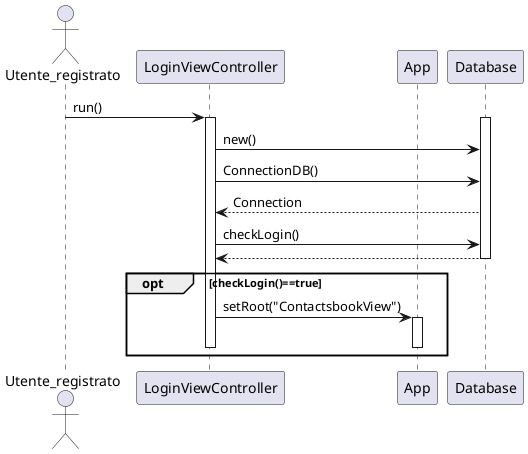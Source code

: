 @startuml
actor Utente_registrato
participant "LoginViewController" as LoginViewController
participant "App" as App 
participant "Database" as db

Utente_registrato -> LoginViewController: run()



activate db
activate LoginViewController
LoginViewController -> db: new()
LoginViewController -> db: ConnectionDB()
db --> LoginViewController: Connection

LoginViewController -> db: checkLogin()
db --> LoginViewController
deactivate db
opt checkLogin()==true
LoginViewController -> App: setRoot("ContactsbookView")
activate App
deactivate App
deactivate LoginViewController
end





@enduml
